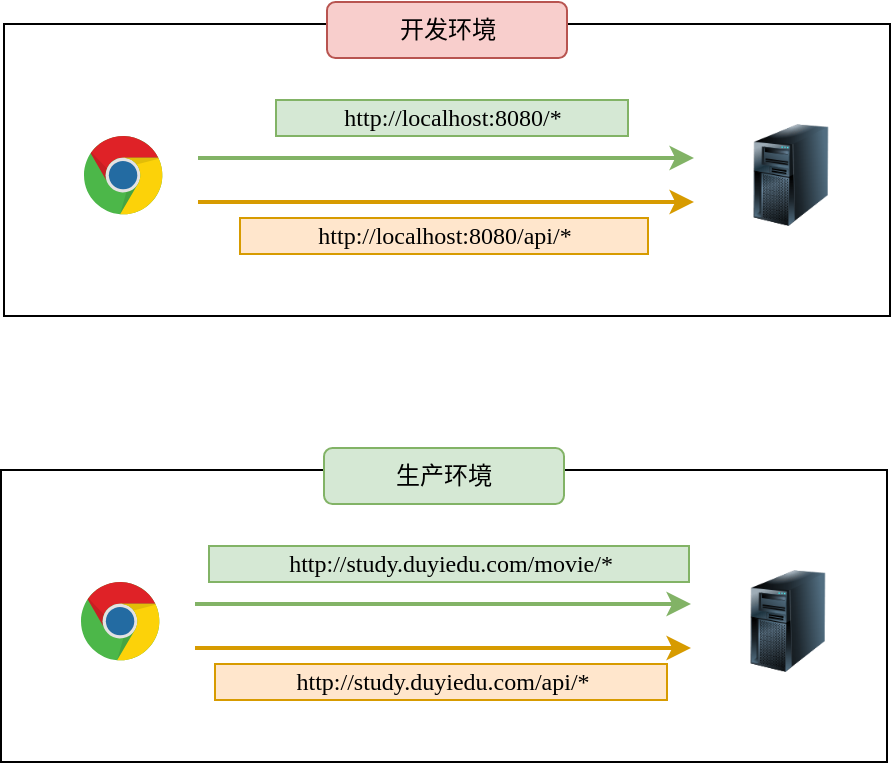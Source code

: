 <mxfile>
    <diagram id="WINrH8xl9_BDoHL1TBoS" name="第 1 页">
        <mxGraphModel dx="722" dy="630" grid="0" gridSize="10" guides="1" tooltips="1" connect="1" arrows="1" fold="1" page="1" pageScale="1" pageWidth="800" pageHeight="700" math="0" shadow="0">
            <root>
                <mxCell id="0"/>
                <mxCell id="1" parent="0"/>
                <mxCell id="38" value="" style="rounded=0;whiteSpace=wrap;html=1;" vertex="1" parent="1">
                    <mxGeometry x="164" y="60" width="443" height="146" as="geometry"/>
                </mxCell>
                <mxCell id="7" value="" style="dashed=0;outlineConnect=0;html=1;align=center;labelPosition=center;verticalLabelPosition=bottom;verticalAlign=top;shape=mxgraph.weblogos.chrome" parent="1" vertex="1">
                    <mxGeometry x="204" y="116" width="39.68" height="40" as="geometry"/>
                </mxCell>
                <mxCell id="9" value="" style="endArrow=classic;html=1;strokeWidth=2;fillColor=#d5e8d4;strokeColor=#82b366;" parent="1" edge="1">
                    <mxGeometry width="50" height="50" relative="1" as="geometry">
                        <mxPoint x="261" y="127" as="sourcePoint"/>
                        <mxPoint x="509" y="127" as="targetPoint"/>
                    </mxGeometry>
                </mxCell>
                <mxCell id="10" value="http://localhost:8080/*" style="text;html=1;align=center;verticalAlign=middle;resizable=0;points=[];autosize=1;fontFamily=Roboto Mono;fillColor=#d5e8d4;strokeColor=#82b366;rotation=0;" parent="1" vertex="1">
                    <mxGeometry x="300" y="98" width="176" height="18" as="geometry"/>
                </mxCell>
                <mxCell id="27" value="" style="image;html=1;image=img/lib/clip_art/computers/Server_Tower_128x128.png;flipH=1;fontSize=16;" parent="1" vertex="1">
                    <mxGeometry x="532" y="110" width="51" height="51" as="geometry"/>
                </mxCell>
                <mxCell id="30" value="" style="endArrow=classic;html=1;strokeWidth=2;fillColor=#ffe6cc;strokeColor=#d79b00;" edge="1" parent="1">
                    <mxGeometry width="50" height="50" relative="1" as="geometry">
                        <mxPoint x="261" y="149" as="sourcePoint"/>
                        <mxPoint x="509" y="149" as="targetPoint"/>
                    </mxGeometry>
                </mxCell>
                <mxCell id="31" value="http://localhost:8080/api/*" style="text;html=1;align=center;verticalAlign=middle;resizable=0;points=[];autosize=1;fontFamily=Roboto Mono;fillColor=#ffe6cc;strokeColor=#d79b00;rotation=0;" vertex="1" parent="1">
                    <mxGeometry x="282" y="157" width="204" height="18" as="geometry"/>
                </mxCell>
                <mxCell id="39" value="开发环境" style="rounded=1;whiteSpace=wrap;html=1;fillColor=#f8cecc;strokeColor=#b85450;" vertex="1" parent="1">
                    <mxGeometry x="325.5" y="49" width="120" height="28" as="geometry"/>
                </mxCell>
                <mxCell id="40" value="" style="rounded=0;whiteSpace=wrap;html=1;" vertex="1" parent="1">
                    <mxGeometry x="162.5" y="283" width="443" height="146" as="geometry"/>
                </mxCell>
                <mxCell id="41" value="" style="dashed=0;outlineConnect=0;html=1;align=center;labelPosition=center;verticalLabelPosition=bottom;verticalAlign=top;shape=mxgraph.weblogos.chrome" vertex="1" parent="1">
                    <mxGeometry x="202.5" y="339" width="39.68" height="40" as="geometry"/>
                </mxCell>
                <mxCell id="42" value="" style="endArrow=classic;html=1;strokeWidth=2;fillColor=#d5e8d4;strokeColor=#82b366;" edge="1" parent="1">
                    <mxGeometry width="50" height="50" relative="1" as="geometry">
                        <mxPoint x="259.5" y="350" as="sourcePoint"/>
                        <mxPoint x="507.5" y="350" as="targetPoint"/>
                    </mxGeometry>
                </mxCell>
                <mxCell id="43" value="http://study.duyiedu.com/movie/*" style="text;html=1;align=center;verticalAlign=middle;resizable=0;points=[];autosize=1;fontFamily=Roboto Mono;fillColor=#d5e8d4;strokeColor=#82b366;rotation=0;" vertex="1" parent="1">
                    <mxGeometry x="266.5" y="321" width="240" height="18" as="geometry"/>
                </mxCell>
                <mxCell id="44" value="" style="image;html=1;image=img/lib/clip_art/computers/Server_Tower_128x128.png;flipH=1;fontSize=16;" vertex="1" parent="1">
                    <mxGeometry x="530.5" y="333" width="51" height="51" as="geometry"/>
                </mxCell>
                <mxCell id="45" value="" style="endArrow=classic;html=1;strokeWidth=2;fillColor=#ffe6cc;strokeColor=#d79b00;" edge="1" parent="1">
                    <mxGeometry width="50" height="50" relative="1" as="geometry">
                        <mxPoint x="259.5" y="372" as="sourcePoint"/>
                        <mxPoint x="507.5" y="372" as="targetPoint"/>
                    </mxGeometry>
                </mxCell>
                <mxCell id="46" value="http://study.duyiedu.com/api/*" style="text;html=1;align=center;verticalAlign=middle;resizable=0;points=[];autosize=1;fontFamily=Roboto Mono;fillColor=#ffe6cc;strokeColor=#d79b00;rotation=0;" vertex="1" parent="1">
                    <mxGeometry x="269.5" y="380" width="226" height="18" as="geometry"/>
                </mxCell>
                <mxCell id="47" value="生产环境" style="rounded=1;whiteSpace=wrap;html=1;fillColor=#d5e8d4;strokeColor=#82b366;" vertex="1" parent="1">
                    <mxGeometry x="324" y="272" width="120" height="28" as="geometry"/>
                </mxCell>
            </root>
        </mxGraphModel>
    </diagram>
</mxfile>